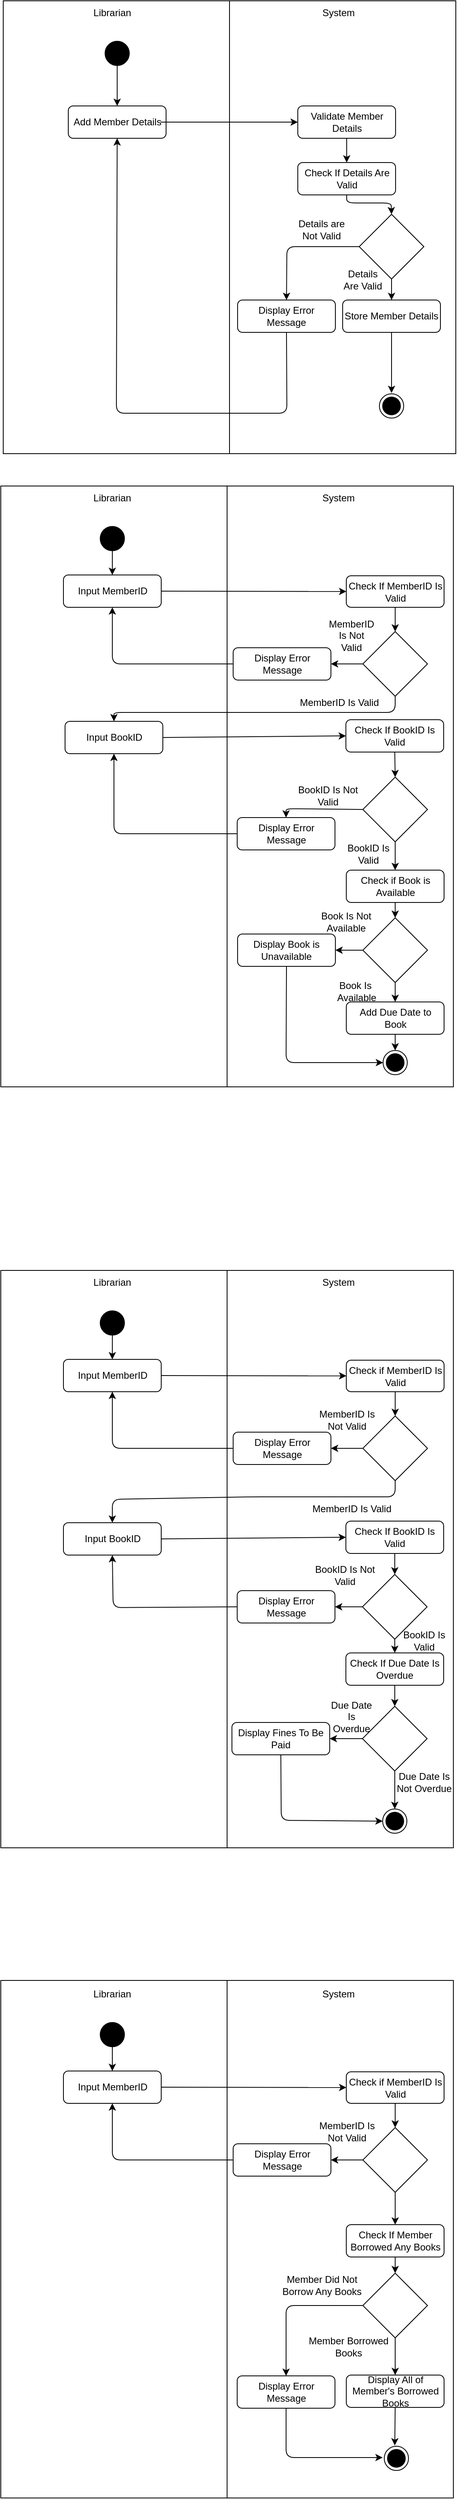 <mxfile>
    <diagram id="ZG7Y59wmz6SILbfoNRBB" name="Page-1">
        <mxGraphModel dx="253" dy="142" grid="0" gridSize="10" guides="1" tooltips="1" connect="1" arrows="1" fold="1" page="1" pageScale="1" pageWidth="850" pageHeight="1100" math="0" shadow="0">
            <root>
                <mxCell id="0"/>
                <mxCell id="1" parent="0"/>
                <mxCell id="2" value="" style="rounded=0;whiteSpace=wrap;html=1;" parent="1" vertex="1">
                    <mxGeometry x="160" y="20" width="560" height="560" as="geometry"/>
                </mxCell>
                <mxCell id="3" value="" style="endArrow=none;html=1;entryX=0.5;entryY=0;entryDx=0;entryDy=0;exitX=0.5;exitY=1;exitDx=0;exitDy=0;" parent="1" source="2" target="2" edge="1">
                    <mxGeometry width="50" height="50" relative="1" as="geometry">
                        <mxPoint x="305" y="370" as="sourcePoint"/>
                        <mxPoint x="355" y="320" as="targetPoint"/>
                    </mxGeometry>
                </mxCell>
                <mxCell id="4" value="Librarian" style="text;html=1;strokeColor=none;fillColor=none;align=center;verticalAlign=middle;whiteSpace=wrap;rounded=0;" parent="1" vertex="1">
                    <mxGeometry x="265" y="20" width="60" height="30" as="geometry"/>
                </mxCell>
                <mxCell id="5" value="System" style="text;html=1;strokeColor=none;fillColor=none;align=center;verticalAlign=middle;whiteSpace=wrap;rounded=0;" parent="1" vertex="1">
                    <mxGeometry x="545" y="20" width="60" height="30" as="geometry"/>
                </mxCell>
                <mxCell id="6" value="" style="ellipse;fillColor=strokeColor;" parent="1" vertex="1">
                    <mxGeometry x="286" y="70" width="30" height="30" as="geometry"/>
                </mxCell>
                <mxCell id="7" value="" style="endArrow=classic;html=1;exitX=0.5;exitY=1;exitDx=0;exitDy=0;entryX=0.5;entryY=0;entryDx=0;entryDy=0;" parent="1" source="6" target="8" edge="1">
                    <mxGeometry width="50" height="50" relative="1" as="geometry">
                        <mxPoint x="295" y="160" as="sourcePoint"/>
                        <mxPoint x="345" y="110" as="targetPoint"/>
                    </mxGeometry>
                </mxCell>
                <mxCell id="8" value="Add Member Details" style="rounded=1;whiteSpace=wrap;html=1;" parent="1" vertex="1">
                    <mxGeometry x="240.5" y="150" width="121" height="40" as="geometry"/>
                </mxCell>
                <mxCell id="10" value="Validate Member Details" style="rounded=1;whiteSpace=wrap;html=1;" parent="1" vertex="1">
                    <mxGeometry x="524.5" y="150" width="121" height="40" as="geometry"/>
                </mxCell>
                <mxCell id="12" value="" style="endArrow=classic;html=1;entryX=0;entryY=0.5;entryDx=0;entryDy=0;" parent="1" target="10" edge="1">
                    <mxGeometry width="50" height="50" relative="1" as="geometry">
                        <mxPoint x="355" y="170" as="sourcePoint"/>
                        <mxPoint x="405" y="120" as="targetPoint"/>
                    </mxGeometry>
                </mxCell>
                <mxCell id="14" value="" style="endArrow=classic;html=1;exitX=0.5;exitY=1;exitDx=0;exitDy=0;entryX=0.5;entryY=0;entryDx=0;entryDy=0;" parent="1" source="10" target="119" edge="1">
                    <mxGeometry width="50" height="50" relative="1" as="geometry">
                        <mxPoint x="565" y="270" as="sourcePoint"/>
                        <mxPoint x="585" y="230" as="targetPoint"/>
                        <Array as="points"/>
                    </mxGeometry>
                </mxCell>
                <mxCell id="203" style="edgeStyle=none;html=1;exitX=0.5;exitY=1;exitDx=0;exitDy=0;entryX=0.5;entryY=0;entryDx=0;entryDy=0;" parent="1" source="22" edge="1">
                    <mxGeometry relative="1" as="geometry">
                        <mxPoint x="640.5" y="505" as="targetPoint"/>
                    </mxGeometry>
                </mxCell>
                <mxCell id="22" value="Store Member Details" style="rounded=1;whiteSpace=wrap;html=1;" parent="1" vertex="1">
                    <mxGeometry x="580" y="390" width="121" height="40" as="geometry"/>
                </mxCell>
                <mxCell id="86" style="edgeStyle=none;html=1;exitX=0;exitY=0.5;exitDx=0;exitDy=0;entryX=0.5;entryY=0;entryDx=0;entryDy=0;" parent="1" source="84" target="121" edge="1">
                    <mxGeometry relative="1" as="geometry">
                        <Array as="points">
                            <mxPoint x="550" y="324"/>
                            <mxPoint x="511" y="324"/>
                        </Array>
                    </mxGeometry>
                </mxCell>
                <mxCell id="87" style="edgeStyle=none;html=1;exitX=0.5;exitY=1;exitDx=0;exitDy=0;entryX=0.5;entryY=0;entryDx=0;entryDy=0;" parent="1" source="84" target="22" edge="1">
                    <mxGeometry relative="1" as="geometry"/>
                </mxCell>
                <mxCell id="84" value="" style="rhombus;whiteSpace=wrap;html=1;" parent="1" vertex="1">
                    <mxGeometry x="600.5" y="284" width="80" height="80" as="geometry"/>
                </mxCell>
                <mxCell id="91" value="Details are Not Valid" style="text;html=1;strokeColor=none;fillColor=none;align=center;verticalAlign=middle;whiteSpace=wrap;rounded=0;" parent="1" vertex="1">
                    <mxGeometry x="524" y="285" width="60" height="35" as="geometry"/>
                </mxCell>
                <mxCell id="92" value="Details Are Valid" style="text;html=1;strokeColor=none;fillColor=none;align=center;verticalAlign=middle;whiteSpace=wrap;rounded=0;" parent="1" vertex="1">
                    <mxGeometry x="575" y="350" width="60" height="30" as="geometry"/>
                </mxCell>
                <mxCell id="93" value="" style="rounded=0;whiteSpace=wrap;html=1;" parent="1" vertex="1">
                    <mxGeometry x="157" y="620" width="560" height="743" as="geometry"/>
                </mxCell>
                <mxCell id="94" value="" style="endArrow=none;html=1;entryX=0.5;entryY=0;entryDx=0;entryDy=0;exitX=0.5;exitY=1;exitDx=0;exitDy=0;" parent="1" source="93" target="93" edge="1">
                    <mxGeometry width="50" height="50" relative="1" as="geometry">
                        <mxPoint x="305" y="970" as="sourcePoint"/>
                        <mxPoint x="355" y="920" as="targetPoint"/>
                    </mxGeometry>
                </mxCell>
                <mxCell id="95" value="Librarian" style="text;html=1;strokeColor=none;fillColor=none;align=center;verticalAlign=middle;whiteSpace=wrap;rounded=0;" parent="1" vertex="1">
                    <mxGeometry x="265" y="620" width="60" height="30" as="geometry"/>
                </mxCell>
                <mxCell id="96" value="System" style="text;html=1;strokeColor=none;fillColor=none;align=center;verticalAlign=middle;whiteSpace=wrap;rounded=0;" parent="1" vertex="1">
                    <mxGeometry x="545" y="620" width="60" height="30" as="geometry"/>
                </mxCell>
                <mxCell id="128" style="edgeStyle=none;html=1;exitX=0.5;exitY=1;exitDx=0;exitDy=0;entryX=0.5;entryY=0;entryDx=0;entryDy=0;" parent="1" source="97" target="127" edge="1">
                    <mxGeometry relative="1" as="geometry"/>
                </mxCell>
                <mxCell id="97" value="" style="ellipse;fillColor=strokeColor;" parent="1" vertex="1">
                    <mxGeometry x="280" y="670" width="30" height="30" as="geometry"/>
                </mxCell>
                <mxCell id="99" value="Input BookID" style="rounded=1;whiteSpace=wrap;html=1;" parent="1" vertex="1">
                    <mxGeometry x="236.5" y="911" width="121" height="40" as="geometry"/>
                </mxCell>
                <mxCell id="101" value="Check If BookID Is Valid" style="rounded=1;whiteSpace=wrap;html=1;" parent="1" vertex="1">
                    <mxGeometry x="584" y="909" width="121" height="40" as="geometry"/>
                </mxCell>
                <mxCell id="102" value="" style="endArrow=classic;html=1;entryX=0;entryY=0.5;entryDx=0;entryDy=0;exitX=1;exitY=0.5;exitDx=0;exitDy=0;" parent="1" target="101" edge="1" source="99">
                    <mxGeometry width="50" height="50" relative="1" as="geometry">
                        <mxPoint x="355.0" y="1010" as="sourcePoint"/>
                        <mxPoint x="405" y="960" as="targetPoint"/>
                    </mxGeometry>
                </mxCell>
                <mxCell id="104" value="" style="endArrow=classic;html=1;exitX=0.5;exitY=1;exitDx=0;exitDy=0;entryX=0.5;entryY=0;entryDx=0;entryDy=0;" parent="1" source="101" target="112" edge="1">
                    <mxGeometry width="50" height="50" relative="1" as="geometry">
                        <mxPoint x="565" y="1110" as="sourcePoint"/>
                        <mxPoint x="580" y="1060" as="targetPoint"/>
                        <Array as="points"/>
                    </mxGeometry>
                </mxCell>
                <mxCell id="262" style="edgeStyle=none;html=1;exitX=0.5;exitY=1;exitDx=0;exitDy=0;entryX=0.5;entryY=0;entryDx=0;entryDy=0;" edge="1" parent="1" source="108" target="255">
                    <mxGeometry relative="1" as="geometry"/>
                </mxCell>
                <mxCell id="108" value="Add Due Date to Book" style="rounded=1;whiteSpace=wrap;html=1;" parent="1" vertex="1">
                    <mxGeometry x="584.5" y="1258" width="121" height="40" as="geometry"/>
                </mxCell>
                <mxCell id="258" style="edgeStyle=none;html=1;exitX=0;exitY=0.5;exitDx=0;exitDy=0;entryX=0.5;entryY=0;entryDx=0;entryDy=0;" edge="1" parent="1" source="112" target="123">
                    <mxGeometry relative="1" as="geometry">
                        <Array as="points">
                            <mxPoint x="510" y="1019"/>
                        </Array>
                    </mxGeometry>
                </mxCell>
                <mxCell id="259" style="edgeStyle=none;html=1;exitX=0.5;exitY=1;exitDx=0;exitDy=0;entryX=0.5;entryY=0;entryDx=0;entryDy=0;" edge="1" parent="1" source="112" target="175">
                    <mxGeometry relative="1" as="geometry"/>
                </mxCell>
                <mxCell id="112" value="" style="rhombus;whiteSpace=wrap;html=1;" parent="1" vertex="1">
                    <mxGeometry x="605" y="980" width="80" height="80" as="geometry"/>
                </mxCell>
                <mxCell id="113" value="MemberID Is Not Valid" style="text;html=1;strokeColor=none;fillColor=none;align=center;verticalAlign=middle;whiteSpace=wrap;rounded=0;" parent="1" vertex="1">
                    <mxGeometry x="561" y="790" width="60" height="30" as="geometry"/>
                </mxCell>
                <mxCell id="114" value="BookID Is Valid" style="text;html=1;strokeColor=none;fillColor=none;align=center;verticalAlign=middle;whiteSpace=wrap;rounded=0;" parent="1" vertex="1">
                    <mxGeometry x="582" y="1060" width="60" height="30" as="geometry"/>
                </mxCell>
                <mxCell id="120" style="edgeStyle=none;html=1;exitX=0.5;exitY=1;exitDx=0;exitDy=0;entryX=0.5;entryY=0;entryDx=0;entryDy=0;" parent="1" source="119" target="84" edge="1">
                    <mxGeometry relative="1" as="geometry">
                        <Array as="points">
                            <mxPoint x="585" y="270"/>
                            <mxPoint x="640" y="270"/>
                        </Array>
                    </mxGeometry>
                </mxCell>
                <mxCell id="119" value="Check If Details Are Valid" style="rounded=1;whiteSpace=wrap;html=1;" parent="1" vertex="1">
                    <mxGeometry x="524.5" y="220" width="121" height="40" as="geometry"/>
                </mxCell>
                <mxCell id="122" style="edgeStyle=none;html=1;exitX=0.5;exitY=1;exitDx=0;exitDy=0;entryX=0.5;entryY=1;entryDx=0;entryDy=0;" parent="1" source="121" target="8" edge="1">
                    <mxGeometry relative="1" as="geometry">
                        <Array as="points">
                            <mxPoint x="511" y="530"/>
                            <mxPoint x="300" y="530"/>
                        </Array>
                    </mxGeometry>
                </mxCell>
                <mxCell id="121" value="Display Error Message" style="rounded=1;whiteSpace=wrap;html=1;" parent="1" vertex="1">
                    <mxGeometry x="450" y="390" width="121" height="40" as="geometry"/>
                </mxCell>
                <mxCell id="260" style="edgeStyle=none;html=1;exitX=0;exitY=0.5;exitDx=0;exitDy=0;entryX=0.5;entryY=1;entryDx=0;entryDy=0;" edge="1" parent="1" source="123" target="99">
                    <mxGeometry relative="1" as="geometry">
                        <Array as="points">
                            <mxPoint x="297" y="1050"/>
                        </Array>
                    </mxGeometry>
                </mxCell>
                <mxCell id="123" value="Display Error Message" style="rounded=1;whiteSpace=wrap;html=1;" parent="1" vertex="1">
                    <mxGeometry x="449.5" y="1030" width="121" height="40" as="geometry"/>
                </mxCell>
                <mxCell id="130" style="edgeStyle=none;html=1;exitX=1;exitY=0.5;exitDx=0;exitDy=0;" parent="1" source="127" target="129" edge="1">
                    <mxGeometry relative="1" as="geometry"/>
                </mxCell>
                <mxCell id="127" value="Input MemberID" style="rounded=1;whiteSpace=wrap;html=1;" parent="1" vertex="1">
                    <mxGeometry x="234.5" y="730" width="121" height="40" as="geometry"/>
                </mxCell>
                <mxCell id="132" style="edgeStyle=none;html=1;exitX=0.5;exitY=1;exitDx=0;exitDy=0;entryX=0.5;entryY=0;entryDx=0;entryDy=0;" parent="1" source="129" target="131" edge="1">
                    <mxGeometry relative="1" as="geometry"/>
                </mxCell>
                <mxCell id="129" value="Check If MemberID Is Valid" style="rounded=1;whiteSpace=wrap;html=1;" parent="1" vertex="1">
                    <mxGeometry x="584.5" y="731" width="121" height="39" as="geometry"/>
                </mxCell>
                <mxCell id="134" style="edgeStyle=none;html=1;exitX=0;exitY=0.5;exitDx=0;exitDy=0;entryX=1;entryY=0.5;entryDx=0;entryDy=0;" parent="1" source="131" target="133" edge="1">
                    <mxGeometry relative="1" as="geometry"/>
                </mxCell>
                <mxCell id="136" style="edgeStyle=none;html=1;exitX=0.5;exitY=1;exitDx=0;exitDy=0;entryX=0.5;entryY=0;entryDx=0;entryDy=0;" parent="1" source="131" target="99" edge="1">
                    <mxGeometry relative="1" as="geometry">
                        <Array as="points">
                            <mxPoint x="645" y="900"/>
                            <mxPoint x="470" y="900"/>
                            <mxPoint x="297" y="900"/>
                        </Array>
                    </mxGeometry>
                </mxCell>
                <mxCell id="131" value="" style="rhombus;whiteSpace=wrap;html=1;" parent="1" vertex="1">
                    <mxGeometry x="605" y="800" width="80" height="80" as="geometry"/>
                </mxCell>
                <mxCell id="135" style="edgeStyle=none;html=1;exitX=0;exitY=0.5;exitDx=0;exitDy=0;entryX=0.5;entryY=1;entryDx=0;entryDy=0;" parent="1" source="133" target="127" edge="1">
                    <mxGeometry relative="1" as="geometry">
                        <Array as="points">
                            <mxPoint x="295" y="840"/>
                        </Array>
                    </mxGeometry>
                </mxCell>
                <mxCell id="133" value="Display Error Message" style="rounded=1;whiteSpace=wrap;html=1;" parent="1" vertex="1">
                    <mxGeometry x="444.5" y="820" width="121" height="40" as="geometry"/>
                </mxCell>
                <mxCell id="137" value="MemberID Is Valid" style="text;html=1;strokeColor=none;fillColor=none;align=center;verticalAlign=middle;whiteSpace=wrap;rounded=0;" parent="1" vertex="1">
                    <mxGeometry x="505.5" y="873" width="140" height="30" as="geometry"/>
                </mxCell>
                <mxCell id="139" value="BookID Is Not Valid" style="text;html=1;strokeColor=none;fillColor=none;align=center;verticalAlign=middle;whiteSpace=wrap;rounded=0;" parent="1" vertex="1">
                    <mxGeometry x="519" y="988" width="86" height="30" as="geometry"/>
                </mxCell>
                <mxCell id="141" value="" style="rounded=0;whiteSpace=wrap;html=1;" parent="1" vertex="1">
                    <mxGeometry x="157" y="1590" width="560" height="714" as="geometry"/>
                </mxCell>
                <mxCell id="142" value="" style="endArrow=none;html=1;entryX=0.5;entryY=0;entryDx=0;entryDy=0;exitX=0.5;exitY=1;exitDx=0;exitDy=0;" parent="1" source="141" target="141" edge="1">
                    <mxGeometry width="50" height="50" relative="1" as="geometry">
                        <mxPoint x="305" y="1940" as="sourcePoint"/>
                        <mxPoint x="355" y="1890" as="targetPoint"/>
                    </mxGeometry>
                </mxCell>
                <mxCell id="143" value="Librarian" style="text;html=1;strokeColor=none;fillColor=none;align=center;verticalAlign=middle;whiteSpace=wrap;rounded=0;" parent="1" vertex="1">
                    <mxGeometry x="265" y="1590" width="60" height="30" as="geometry"/>
                </mxCell>
                <mxCell id="144" value="System" style="text;html=1;strokeColor=none;fillColor=none;align=center;verticalAlign=middle;whiteSpace=wrap;rounded=0;" parent="1" vertex="1">
                    <mxGeometry x="545" y="1590" width="60" height="30" as="geometry"/>
                </mxCell>
                <mxCell id="145" style="edgeStyle=none;html=1;exitX=0.5;exitY=1;exitDx=0;exitDy=0;entryX=0.5;entryY=0;entryDx=0;entryDy=0;" parent="1" source="146" target="162" edge="1">
                    <mxGeometry relative="1" as="geometry"/>
                </mxCell>
                <mxCell id="146" value="" style="ellipse;fillColor=strokeColor;" parent="1" vertex="1">
                    <mxGeometry x="280" y="1640" width="30" height="30" as="geometry"/>
                </mxCell>
                <mxCell id="147" value="Input BookID" style="rounded=1;whiteSpace=wrap;html=1;" parent="1" vertex="1">
                    <mxGeometry x="234.5" y="1902" width="121" height="40" as="geometry"/>
                </mxCell>
                <mxCell id="148" value="Check If BookID Is Valid" style="rounded=1;whiteSpace=wrap;html=1;" parent="1" vertex="1">
                    <mxGeometry x="584" y="1900" width="121" height="40" as="geometry"/>
                </mxCell>
                <mxCell id="149" value="" style="endArrow=classic;html=1;entryX=0;entryY=0.5;entryDx=0;entryDy=0;exitX=1;exitY=0.5;exitDx=0;exitDy=0;" parent="1" target="148" edge="1" source="147">
                    <mxGeometry width="50" height="50" relative="1" as="geometry">
                        <mxPoint x="355.0" y="1980" as="sourcePoint"/>
                        <mxPoint x="405" y="1930" as="targetPoint"/>
                    </mxGeometry>
                </mxCell>
                <mxCell id="150" value="" style="endArrow=classic;html=1;exitX=0.5;exitY=1;exitDx=0;exitDy=0;entryX=0.5;entryY=0;entryDx=0;entryDy=0;" parent="1" source="148" target="156" edge="1">
                    <mxGeometry width="50" height="50" relative="1" as="geometry">
                        <mxPoint x="565" y="2080" as="sourcePoint"/>
                        <mxPoint x="580" y="2030" as="targetPoint"/>
                        <Array as="points"/>
                    </mxGeometry>
                </mxCell>
                <mxCell id="190" style="edgeStyle=none;html=1;exitX=0.5;exitY=1;exitDx=0;exitDy=0;entryX=0.5;entryY=0;entryDx=0;entryDy=0;" parent="1" source="156" target="188" edge="1">
                    <mxGeometry relative="1" as="geometry"/>
                </mxCell>
                <mxCell id="265" style="edgeStyle=none;html=1;exitX=0;exitY=0.5;exitDx=0;exitDy=0;entryX=1;entryY=0.5;entryDx=0;entryDy=0;" edge="1" parent="1" source="156" target="160">
                    <mxGeometry relative="1" as="geometry"/>
                </mxCell>
                <mxCell id="156" value="" style="rhombus;whiteSpace=wrap;html=1;" parent="1" vertex="1">
                    <mxGeometry x="604.5" y="1966" width="80" height="80" as="geometry"/>
                </mxCell>
                <mxCell id="157" value="MemberID Is Not Valid" style="text;html=1;strokeColor=none;fillColor=none;align=center;verticalAlign=middle;whiteSpace=wrap;rounded=0;" parent="1" vertex="1">
                    <mxGeometry x="550" y="1760" width="71" height="30" as="geometry"/>
                </mxCell>
                <mxCell id="158" value="BookID Is Valid" style="text;html=1;strokeColor=none;fillColor=none;align=center;verticalAlign=middle;whiteSpace=wrap;rounded=0;" parent="1" vertex="1">
                    <mxGeometry x="651" y="2033" width="60" height="30" as="geometry"/>
                </mxCell>
                <mxCell id="267" style="edgeStyle=none;html=1;exitX=0;exitY=0.5;exitDx=0;exitDy=0;entryX=0.5;entryY=1;entryDx=0;entryDy=0;" edge="1" parent="1" source="160" target="147">
                    <mxGeometry relative="1" as="geometry">
                        <Array as="points">
                            <mxPoint x="296" y="2007"/>
                        </Array>
                    </mxGeometry>
                </mxCell>
                <mxCell id="160" value="Display Error Message" style="rounded=1;whiteSpace=wrap;html=1;" parent="1" vertex="1">
                    <mxGeometry x="449.5" y="1986" width="121" height="40" as="geometry"/>
                </mxCell>
                <mxCell id="161" style="edgeStyle=none;html=1;exitX=1;exitY=0.5;exitDx=0;exitDy=0;" parent="1" source="162" target="164" edge="1">
                    <mxGeometry relative="1" as="geometry"/>
                </mxCell>
                <mxCell id="162" value="Input MemberID" style="rounded=1;whiteSpace=wrap;html=1;" parent="1" vertex="1">
                    <mxGeometry x="234.5" y="1700" width="121" height="40" as="geometry"/>
                </mxCell>
                <mxCell id="163" style="edgeStyle=none;html=1;exitX=0.5;exitY=1;exitDx=0;exitDy=0;entryX=0.5;entryY=0;entryDx=0;entryDy=0;" parent="1" source="164" target="167" edge="1">
                    <mxGeometry relative="1" as="geometry"/>
                </mxCell>
                <mxCell id="164" value="Check if MemberID Is Valid" style="rounded=1;whiteSpace=wrap;html=1;" parent="1" vertex="1">
                    <mxGeometry x="584.5" y="1701" width="121" height="39" as="geometry"/>
                </mxCell>
                <mxCell id="165" style="edgeStyle=none;html=1;exitX=0;exitY=0.5;exitDx=0;exitDy=0;entryX=1;entryY=0.5;entryDx=0;entryDy=0;" parent="1" source="167" target="169" edge="1">
                    <mxGeometry relative="1" as="geometry"/>
                </mxCell>
                <mxCell id="166" style="edgeStyle=none;html=1;exitX=0.5;exitY=1;exitDx=0;exitDy=0;entryX=0.5;entryY=0;entryDx=0;entryDy=0;" parent="1" source="167" target="147" edge="1">
                    <mxGeometry relative="1" as="geometry">
                        <Array as="points">
                            <mxPoint x="645" y="1870"/>
                            <mxPoint x="470" y="1870"/>
                            <mxPoint x="295" y="1873"/>
                        </Array>
                    </mxGeometry>
                </mxCell>
                <mxCell id="167" value="" style="rhombus;whiteSpace=wrap;html=1;" parent="1" vertex="1">
                    <mxGeometry x="605" y="1770" width="80" height="80" as="geometry"/>
                </mxCell>
                <mxCell id="168" style="edgeStyle=none;html=1;exitX=0;exitY=0.5;exitDx=0;exitDy=0;entryX=0.5;entryY=1;entryDx=0;entryDy=0;" parent="1" source="169" target="162" edge="1">
                    <mxGeometry relative="1" as="geometry">
                        <Array as="points">
                            <mxPoint x="295" y="1810"/>
                        </Array>
                    </mxGeometry>
                </mxCell>
                <mxCell id="169" value="Display Error Message" style="rounded=1;whiteSpace=wrap;html=1;" parent="1" vertex="1">
                    <mxGeometry x="444.5" y="1790" width="121" height="40" as="geometry"/>
                </mxCell>
                <mxCell id="170" value="MemberID Is Valid" style="text;html=1;strokeColor=none;fillColor=none;align=center;verticalAlign=middle;whiteSpace=wrap;rounded=0;" parent="1" vertex="1">
                    <mxGeometry x="526.5" y="1870" width="129" height="30" as="geometry"/>
                </mxCell>
                <mxCell id="171" value="BookID Is Not Valid" style="text;html=1;strokeColor=none;fillColor=none;align=center;verticalAlign=middle;whiteSpace=wrap;rounded=0;" parent="1" vertex="1">
                    <mxGeometry x="539.5" y="1952" width="86" height="30" as="geometry"/>
                </mxCell>
                <mxCell id="185" style="edgeStyle=none;html=1;exitX=0.5;exitY=1;exitDx=0;exitDy=0;entryX=0.5;entryY=0;entryDx=0;entryDy=0;" parent="1" source="172" target="108" edge="1">
                    <mxGeometry relative="1" as="geometry"/>
                </mxCell>
                <mxCell id="261" style="edgeStyle=none;html=1;exitX=0;exitY=0.5;exitDx=0;exitDy=0;entryX=1;entryY=0.5;entryDx=0;entryDy=0;" edge="1" parent="1" source="172" target="182">
                    <mxGeometry relative="1" as="geometry"/>
                </mxCell>
                <mxCell id="172" value="" style="rhombus;whiteSpace=wrap;html=1;" parent="1" vertex="1">
                    <mxGeometry x="605" y="1154" width="80" height="80" as="geometry"/>
                </mxCell>
                <mxCell id="177" style="edgeStyle=none;html=1;exitX=0.5;exitY=1;exitDx=0;exitDy=0;entryX=0.5;entryY=0;entryDx=0;entryDy=0;" parent="1" source="175" target="172" edge="1">
                    <mxGeometry relative="1" as="geometry"/>
                </mxCell>
                <mxCell id="175" value="Check if Book is Available" style="rounded=1;whiteSpace=wrap;html=1;" parent="1" vertex="1">
                    <mxGeometry x="584.5" y="1095" width="121" height="40" as="geometry"/>
                </mxCell>
                <mxCell id="264" style="edgeStyle=none;html=1;exitX=0.5;exitY=1;exitDx=0;exitDy=0;entryX=0;entryY=0.5;entryDx=0;entryDy=0;" edge="1" parent="1" source="182" target="255">
                    <mxGeometry relative="1" as="geometry">
                        <Array as="points">
                            <mxPoint x="510" y="1333"/>
                        </Array>
                    </mxGeometry>
                </mxCell>
                <mxCell id="182" value="Display Book is Unavailable" style="rounded=1;whiteSpace=wrap;html=1;" parent="1" vertex="1">
                    <mxGeometry x="450" y="1174" width="121" height="40" as="geometry"/>
                </mxCell>
                <mxCell id="186" value="Book Is Not Available" style="text;html=1;strokeColor=none;fillColor=none;align=center;verticalAlign=middle;whiteSpace=wrap;rounded=0;" parent="1" vertex="1">
                    <mxGeometry x="536.5" y="1143" width="95" height="31" as="geometry"/>
                </mxCell>
                <mxCell id="187" value="Book Is&amp;nbsp; Available" style="text;html=1;strokeColor=none;fillColor=none;align=center;verticalAlign=middle;whiteSpace=wrap;rounded=0;" parent="1" vertex="1">
                    <mxGeometry x="550" y="1229" width="95" height="31" as="geometry"/>
                </mxCell>
                <mxCell id="192" style="edgeStyle=none;html=1;exitX=0.5;exitY=1;exitDx=0;exitDy=0;entryX=0.5;entryY=0;entryDx=0;entryDy=0;" parent="1" source="188" target="191" edge="1">
                    <mxGeometry relative="1" as="geometry"/>
                </mxCell>
                <mxCell id="188" value="Check If Due Date Is Overdue" style="rounded=1;whiteSpace=wrap;html=1;" parent="1" vertex="1">
                    <mxGeometry x="584" y="2063" width="121" height="40" as="geometry"/>
                </mxCell>
                <mxCell id="194" style="edgeStyle=none;html=1;exitX=0;exitY=0.5;exitDx=0;exitDy=0;entryX=1;entryY=0.5;entryDx=0;entryDy=0;" parent="1" source="191" target="200" edge="1">
                    <mxGeometry relative="1" as="geometry">
                        <mxPoint x="560" y="2298" as="targetPoint"/>
                    </mxGeometry>
                </mxCell>
                <mxCell id="269" style="edgeStyle=none;html=1;exitX=0.5;exitY=1;exitDx=0;exitDy=0;entryX=0.5;entryY=0;entryDx=0;entryDy=0;" edge="1" parent="1" source="191" target="250">
                    <mxGeometry relative="1" as="geometry"/>
                </mxCell>
                <mxCell id="191" value="" style="rhombus;whiteSpace=wrap;html=1;" parent="1" vertex="1">
                    <mxGeometry x="604.5" y="2129" width="80" height="80" as="geometry"/>
                </mxCell>
                <mxCell id="270" style="edgeStyle=none;html=1;exitX=0.5;exitY=1;exitDx=0;exitDy=0;entryX=0;entryY=0.5;entryDx=0;entryDy=0;" edge="1" parent="1" source="200" target="250">
                    <mxGeometry relative="1" as="geometry">
                        <Array as="points">
                            <mxPoint x="504" y="2270"/>
                        </Array>
                    </mxGeometry>
                </mxCell>
                <mxCell id="200" value="Display Fines To Be Paid" style="rounded=1;whiteSpace=wrap;html=1;" parent="1" vertex="1">
                    <mxGeometry x="443" y="2149" width="121" height="40" as="geometry"/>
                </mxCell>
                <mxCell id="204" value="Due Date Is Overdue" style="text;html=1;strokeColor=none;fillColor=none;align=center;verticalAlign=middle;whiteSpace=wrap;rounded=0;" parent="1" vertex="1">
                    <mxGeometry x="561" y="2127" width="60" height="30" as="geometry"/>
                </mxCell>
                <mxCell id="205" value="Due Date Is Not Overdue" style="text;html=1;strokeColor=none;fillColor=none;align=center;verticalAlign=middle;whiteSpace=wrap;rounded=0;" parent="1" vertex="1">
                    <mxGeometry x="642" y="2194" width="78" height="57" as="geometry"/>
                </mxCell>
                <mxCell id="206" value="" style="rounded=0;whiteSpace=wrap;html=1;" parent="1" vertex="1">
                    <mxGeometry x="157" y="2468" width="560" height="640" as="geometry"/>
                </mxCell>
                <mxCell id="207" value="" style="endArrow=none;html=1;entryX=0.5;entryY=0;entryDx=0;entryDy=0;exitX=0.5;exitY=1;exitDx=0;exitDy=0;" parent="1" source="206" target="206" edge="1">
                    <mxGeometry width="50" height="50" relative="1" as="geometry">
                        <mxPoint x="305" y="2820" as="sourcePoint"/>
                        <mxPoint x="355" y="2770" as="targetPoint"/>
                    </mxGeometry>
                </mxCell>
                <mxCell id="208" value="Librarian" style="text;html=1;strokeColor=none;fillColor=none;align=center;verticalAlign=middle;whiteSpace=wrap;rounded=0;" parent="1" vertex="1">
                    <mxGeometry x="265" y="2470" width="60" height="30" as="geometry"/>
                </mxCell>
                <mxCell id="209" value="System" style="text;html=1;strokeColor=none;fillColor=none;align=center;verticalAlign=middle;whiteSpace=wrap;rounded=0;" parent="1" vertex="1">
                    <mxGeometry x="545" y="2470" width="60" height="30" as="geometry"/>
                </mxCell>
                <mxCell id="210" style="edgeStyle=none;html=1;exitX=0.5;exitY=1;exitDx=0;exitDy=0;entryX=0.5;entryY=0;entryDx=0;entryDy=0;" parent="1" source="211" target="225" edge="1">
                    <mxGeometry relative="1" as="geometry"/>
                </mxCell>
                <mxCell id="211" value="" style="ellipse;fillColor=strokeColor;" parent="1" vertex="1">
                    <mxGeometry x="280" y="2520" width="30" height="30" as="geometry"/>
                </mxCell>
                <mxCell id="213" value="Check If Member Borrowed Any Books" style="rounded=1;whiteSpace=wrap;html=1;" parent="1" vertex="1">
                    <mxGeometry x="584.5" y="2770" width="121" height="40" as="geometry"/>
                </mxCell>
                <mxCell id="215" value="" style="endArrow=classic;html=1;exitX=0.5;exitY=1;exitDx=0;exitDy=0;entryX=0.5;entryY=0;entryDx=0;entryDy=0;" parent="1" source="213" target="219" edge="1">
                    <mxGeometry width="50" height="50" relative="1" as="geometry">
                        <mxPoint x="565" y="2960" as="sourcePoint"/>
                        <mxPoint x="580" y="2910" as="targetPoint"/>
                        <Array as="points"/>
                    </mxGeometry>
                </mxCell>
                <mxCell id="218" style="edgeStyle=none;html=1;exitX=0.5;exitY=1;exitDx=0;exitDy=0;entryX=0.5;entryY=0;entryDx=0;entryDy=0;" parent="1" source="219" target="236" edge="1">
                    <mxGeometry relative="1" as="geometry"/>
                </mxCell>
                <mxCell id="245" style="edgeStyle=none;html=1;exitX=0;exitY=0.5;exitDx=0;exitDy=0;entryX=0.5;entryY=0;entryDx=0;entryDy=0;" parent="1" source="219" target="223" edge="1">
                    <mxGeometry relative="1" as="geometry">
                        <Array as="points">
                            <mxPoint x="510" y="2870"/>
                        </Array>
                    </mxGeometry>
                </mxCell>
                <mxCell id="219" value="" style="rhombus;whiteSpace=wrap;html=1;" parent="1" vertex="1">
                    <mxGeometry x="605" y="2830" width="80" height="80" as="geometry"/>
                </mxCell>
                <mxCell id="220" value="MemberID Is Not Valid" style="text;html=1;strokeColor=none;fillColor=none;align=center;verticalAlign=middle;whiteSpace=wrap;rounded=0;" parent="1" vertex="1">
                    <mxGeometry x="550" y="2640" width="71" height="30" as="geometry"/>
                </mxCell>
                <mxCell id="221" value="Member Borrowed Books" style="text;html=1;strokeColor=none;fillColor=none;align=center;verticalAlign=middle;whiteSpace=wrap;rounded=0;" parent="1" vertex="1">
                    <mxGeometry x="530" y="2906" width="115" height="30" as="geometry"/>
                </mxCell>
                <mxCell id="249" style="edgeStyle=none;html=1;exitX=0.5;exitY=1;exitDx=0;exitDy=0;entryX=0;entryY=0.5;entryDx=0;entryDy=0;" parent="1" source="223" edge="1">
                    <mxGeometry relative="1" as="geometry">
                        <Array as="points">
                            <mxPoint x="510" y="3058"/>
                        </Array>
                        <mxPoint x="629.5" y="3058" as="targetPoint"/>
                    </mxGeometry>
                </mxCell>
                <mxCell id="223" value="Display Error Message" style="rounded=1;whiteSpace=wrap;html=1;" parent="1" vertex="1">
                    <mxGeometry x="449.5" y="2957" width="121" height="40" as="geometry"/>
                </mxCell>
                <mxCell id="224" style="edgeStyle=none;html=1;exitX=1;exitY=0.5;exitDx=0;exitDy=0;" parent="1" source="225" target="227" edge="1">
                    <mxGeometry relative="1" as="geometry"/>
                </mxCell>
                <mxCell id="225" value="Input MemberID" style="rounded=1;whiteSpace=wrap;html=1;" parent="1" vertex="1">
                    <mxGeometry x="234.5" y="2580" width="121" height="40" as="geometry"/>
                </mxCell>
                <mxCell id="226" style="edgeStyle=none;html=1;exitX=0.5;exitY=1;exitDx=0;exitDy=0;entryX=0.5;entryY=0;entryDx=0;entryDy=0;" parent="1" source="227" target="230" edge="1">
                    <mxGeometry relative="1" as="geometry"/>
                </mxCell>
                <mxCell id="227" value="Check if MemberID Is Valid" style="rounded=1;whiteSpace=wrap;html=1;" parent="1" vertex="1">
                    <mxGeometry x="584.5" y="2581" width="121" height="39" as="geometry"/>
                </mxCell>
                <mxCell id="228" style="edgeStyle=none;html=1;exitX=0;exitY=0.5;exitDx=0;exitDy=0;entryX=1;entryY=0.5;entryDx=0;entryDy=0;" parent="1" source="230" target="232" edge="1">
                    <mxGeometry relative="1" as="geometry"/>
                </mxCell>
                <mxCell id="244" style="edgeStyle=none;html=1;exitX=0.5;exitY=1;exitDx=0;exitDy=0;entryX=0.5;entryY=0;entryDx=0;entryDy=0;" parent="1" source="230" target="213" edge="1">
                    <mxGeometry relative="1" as="geometry"/>
                </mxCell>
                <mxCell id="230" value="" style="rhombus;whiteSpace=wrap;html=1;" parent="1" vertex="1">
                    <mxGeometry x="605" y="2650" width="80" height="80" as="geometry"/>
                </mxCell>
                <mxCell id="231" style="edgeStyle=none;html=1;exitX=0;exitY=0.5;exitDx=0;exitDy=0;entryX=0.5;entryY=1;entryDx=0;entryDy=0;" parent="1" source="232" target="225" edge="1">
                    <mxGeometry relative="1" as="geometry">
                        <Array as="points">
                            <mxPoint x="295" y="2690"/>
                        </Array>
                    </mxGeometry>
                </mxCell>
                <mxCell id="232" value="Display Error Message" style="rounded=1;whiteSpace=wrap;html=1;" parent="1" vertex="1">
                    <mxGeometry x="444.5" y="2670" width="121" height="40" as="geometry"/>
                </mxCell>
                <mxCell id="234" value="Member Did Not Borrow Any Books" style="text;html=1;strokeColor=none;fillColor=none;align=center;verticalAlign=middle;whiteSpace=wrap;rounded=0;" parent="1" vertex="1">
                    <mxGeometry x="498.5" y="2830" width="111" height="30" as="geometry"/>
                </mxCell>
                <mxCell id="235" style="edgeStyle=none;html=1;exitX=0.5;exitY=1;exitDx=0;exitDy=0;entryX=0.5;entryY=0;entryDx=0;entryDy=0;" parent="1" source="236" edge="1">
                    <mxGeometry relative="1" as="geometry">
                        <mxPoint x="644.5" y="3043" as="targetPoint"/>
                    </mxGeometry>
                </mxCell>
                <mxCell id="236" value="Display All of Member's Borrowed Books" style="rounded=1;whiteSpace=wrap;html=1;" parent="1" vertex="1">
                    <mxGeometry x="584.5" y="2956" width="121" height="40" as="geometry"/>
                </mxCell>
                <mxCell id="250" value="" style="ellipse;html=1;shape=endState;fillColor=strokeColor;" parent="1" vertex="1">
                    <mxGeometry x="629.5" y="2256" width="30" height="30" as="geometry"/>
                </mxCell>
                <mxCell id="254" value="" style="ellipse;html=1;shape=endState;fillColor=strokeColor;" parent="1" vertex="1">
                    <mxGeometry x="625.5" y="506" width="30" height="30" as="geometry"/>
                </mxCell>
                <mxCell id="255" value="" style="ellipse;html=1;shape=endState;fillColor=strokeColor;" parent="1" vertex="1">
                    <mxGeometry x="630" y="1318" width="30" height="30" as="geometry"/>
                </mxCell>
                <mxCell id="256" value="" style="ellipse;html=1;shape=endState;fillColor=strokeColor;" parent="1" vertex="1">
                    <mxGeometry x="631.5" y="3044" width="30" height="30" as="geometry"/>
                </mxCell>
            </root>
        </mxGraphModel>
    </diagram>
</mxfile>